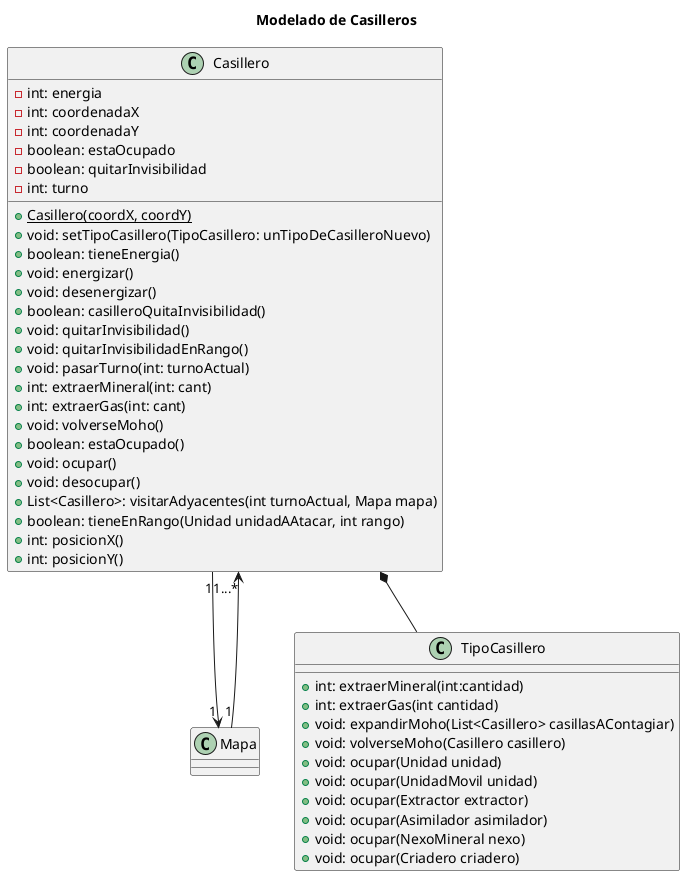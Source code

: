 @startuml
title Modelado de Casilleros


class Casillero {
 - int: energia
 - int: coordenadaX
 - int: coordenadaY
 - boolean: estaOcupado
 - boolean: quitarInvisibilidad
 - int: turno

 + <u>Casillero(coordX, coordY)
 + void: setTipoCasillero(TipoCasillero: unTipoDeCasilleroNuevo)
 + boolean: tieneEnergia()
 + void: energizar()
 + void: desenergizar()
 + boolean: casilleroQuitaInvisibilidad()
 + void: quitarInvisibilidad()
 + void: quitarInvisibilidadEnRango()
 + void: pasarTurno(int: turnoActual)
 + int: extraerMineral(int: cant)
 + int: extraerGas(int: cant)
 + void: volverseMoho()
 + boolean: estaOcupado()
 + void: ocupar()
 + void: desocupar()
 + List<Casillero>: visitarAdyacentes(int turnoActual, Mapa mapa)
 + boolean: tieneEnRango(Unidad unidadAAtacar, int rango)
 + int: posicionX()
 + int: posicionY()
}





Casillero "1" --> "1"Mapa
Mapa "1"--> "1...*" Casillero
Casillero *-- TipoCasillero


class TipoCasillero{

 + int: extraerMineral(int:cantidad)
 + int: extraerGas(int cantidad)
 + void: expandirMoho(List<Casillero> casillasAContagiar)
 + void: volverseMoho(Casillero casillero)
 + void: ocupar(Unidad unidad)
 + void: ocupar(UnidadMovil unidad)
 + void: ocupar(Extractor extractor)
 + void: ocupar(Asimilador asimilador)
 + void: ocupar(NexoMineral nexo)
 + void: ocupar(Criadero criadero)
}

@enduml